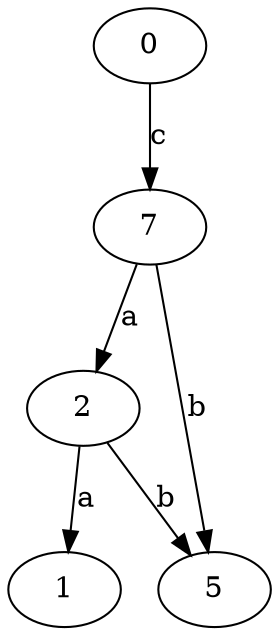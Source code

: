 strict digraph  {
1;
2;
0;
5;
7;
2 -> 1  [label=a];
2 -> 5  [label=b];
0 -> 7  [label=c];
7 -> 2  [label=a];
7 -> 5  [label=b];
}
